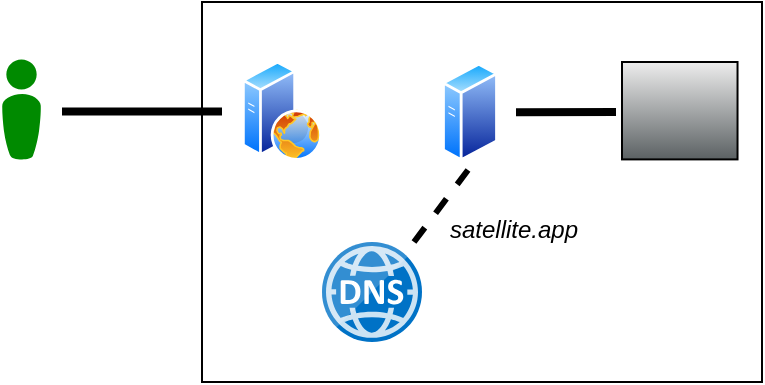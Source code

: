 <mxfile version="27.1.6">
  <diagram name="Page-1" id="avHri6I0bo3UYR9Jiavg">
    <mxGraphModel dx="831" dy="850" grid="1" gridSize="10" guides="1" tooltips="1" connect="1" arrows="1" fold="1" page="1" pageScale="1" pageWidth="850" pageHeight="1100" math="0" shadow="0">
      <root>
        <mxCell id="0" />
        <mxCell id="1" parent="0" />
        <mxCell id="zNw0OpDTaeCPMk53o1SG-6" value="" style="rounded=0;whiteSpace=wrap;html=1;fillColor=none;" parent="1" vertex="1">
          <mxGeometry x="130" y="40" width="280" height="190" as="geometry" />
        </mxCell>
        <mxCell id="zNw0OpDTaeCPMk53o1SG-1" value="" style="shape=mxgraph.networks2.icon;aspect=fixed;fillColor=#EDEDED;strokeColor=#000000;gradientColor=#5B6163;network2IconShadow=1;network2bgFillColor=none;network2Icon=mxgraph.networks2.satellite;network2IconXOffset=0.015;network2IconYOffset=-0.0;network2IconW=1.155;network2IconH=0.974;" parent="1" vertex="1">
          <mxGeometry x="340" y="70" width="57.765" height="48.705" as="geometry" />
        </mxCell>
        <mxCell id="zNw0OpDTaeCPMk53o1SG-2" value="" style="image;aspect=fixed;perimeter=ellipsePerimeter;html=1;align=center;shadow=0;dashed=0;spacingTop=3;image=img/lib/active_directory/generic_server.svg;" parent="1" vertex="1">
          <mxGeometry x="250" y="70" width="28.0" height="50" as="geometry" />
        </mxCell>
        <mxCell id="zNw0OpDTaeCPMk53o1SG-3" value="" style="image;aspect=fixed;perimeter=ellipsePerimeter;html=1;align=center;shadow=0;dashed=0;spacingTop=3;image=img/lib/active_directory/web_server.svg;" parent="1" vertex="1">
          <mxGeometry x="150" y="69.35" width="40" height="50" as="geometry" />
        </mxCell>
        <mxCell id="zNw0OpDTaeCPMk53o1SG-4" value="" style="image;sketch=0;aspect=fixed;html=1;points=[];align=center;fontSize=12;image=img/lib/mscae/DNS.svg;" parent="1" vertex="1">
          <mxGeometry x="190" y="160" width="50" height="50" as="geometry" />
        </mxCell>
        <mxCell id="zNw0OpDTaeCPMk53o1SG-5" value="" style="verticalLabelPosition=bottom;sketch=0;html=1;fillColor=#008a00;strokeColor=#005700;verticalAlign=top;pointerEvents=1;align=center;shape=mxgraph.cisco_safe.people_places_things_icons.icon8;fontColor=#ffffff;" parent="1" vertex="1">
          <mxGeometry x="30" y="68.71" width="19.5" height="50" as="geometry" />
        </mxCell>
        <mxCell id="zNw0OpDTaeCPMk53o1SG-7" value="" style="endArrow=none;html=1;rounded=0;strokeWidth=4;" parent="1" edge="1">
          <mxGeometry width="50" height="50" relative="1" as="geometry">
            <mxPoint x="60" y="94.71" as="sourcePoint" />
            <mxPoint x="140" y="94.71" as="targetPoint" />
          </mxGeometry>
        </mxCell>
        <mxCell id="zNw0OpDTaeCPMk53o1SG-8" value="" style="endArrow=none;html=1;rounded=0;strokeWidth=4;" parent="1" edge="1">
          <mxGeometry width="50" height="50" relative="1" as="geometry">
            <mxPoint x="287" y="95.11" as="sourcePoint" />
            <mxPoint x="337" y="95" as="targetPoint" />
          </mxGeometry>
        </mxCell>
        <mxCell id="zNw0OpDTaeCPMk53o1SG-9" value="" style="endArrow=none;dashed=1;html=1;rounded=0;strokeWidth=3;" parent="1" edge="1">
          <mxGeometry width="50" height="50" relative="1" as="geometry">
            <mxPoint x="236" y="160" as="sourcePoint" />
            <mxPoint x="263" y="124" as="targetPoint" />
          </mxGeometry>
        </mxCell>
        <mxCell id="zNw0OpDTaeCPMk53o1SG-10" value="&lt;i&gt;satellite.app&lt;/i&gt;" style="text;html=1;align=center;verticalAlign=middle;whiteSpace=wrap;rounded=0;" parent="1" vertex="1">
          <mxGeometry x="250" y="139" width="72" height="30" as="geometry" />
        </mxCell>
      </root>
    </mxGraphModel>
  </diagram>
</mxfile>
